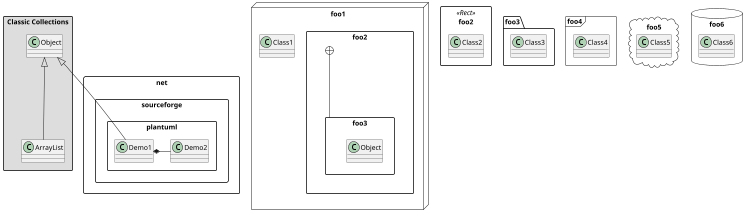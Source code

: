 @startuml

package "Classic Collections" #DDDDDD {
  Object <|-- ArrayList
}

package net.sourceforge.plantuml {
  Object <|-- Demo1
  Demo1 *- Demo2
}

scale 750 width
package foo1 <<Node>> {
  class Class1
}

package foo2 <<Rect>> {
  class Class2
}

package foo3 <<Folder>> {
  class Class3
}

package foo4 <<Frame>> {
  class Class4
}

package foo5 <<Cloud>> {
  class Class5
}

package foo6 <<Database>> {
  class Class6
}

skinparam packageStyle rect

package foo1.foo2 {
}

package foo1.foo2.foo3 {
  class Object
}

foo1.foo2 +-- foo1.foo2.foo3
@enduml